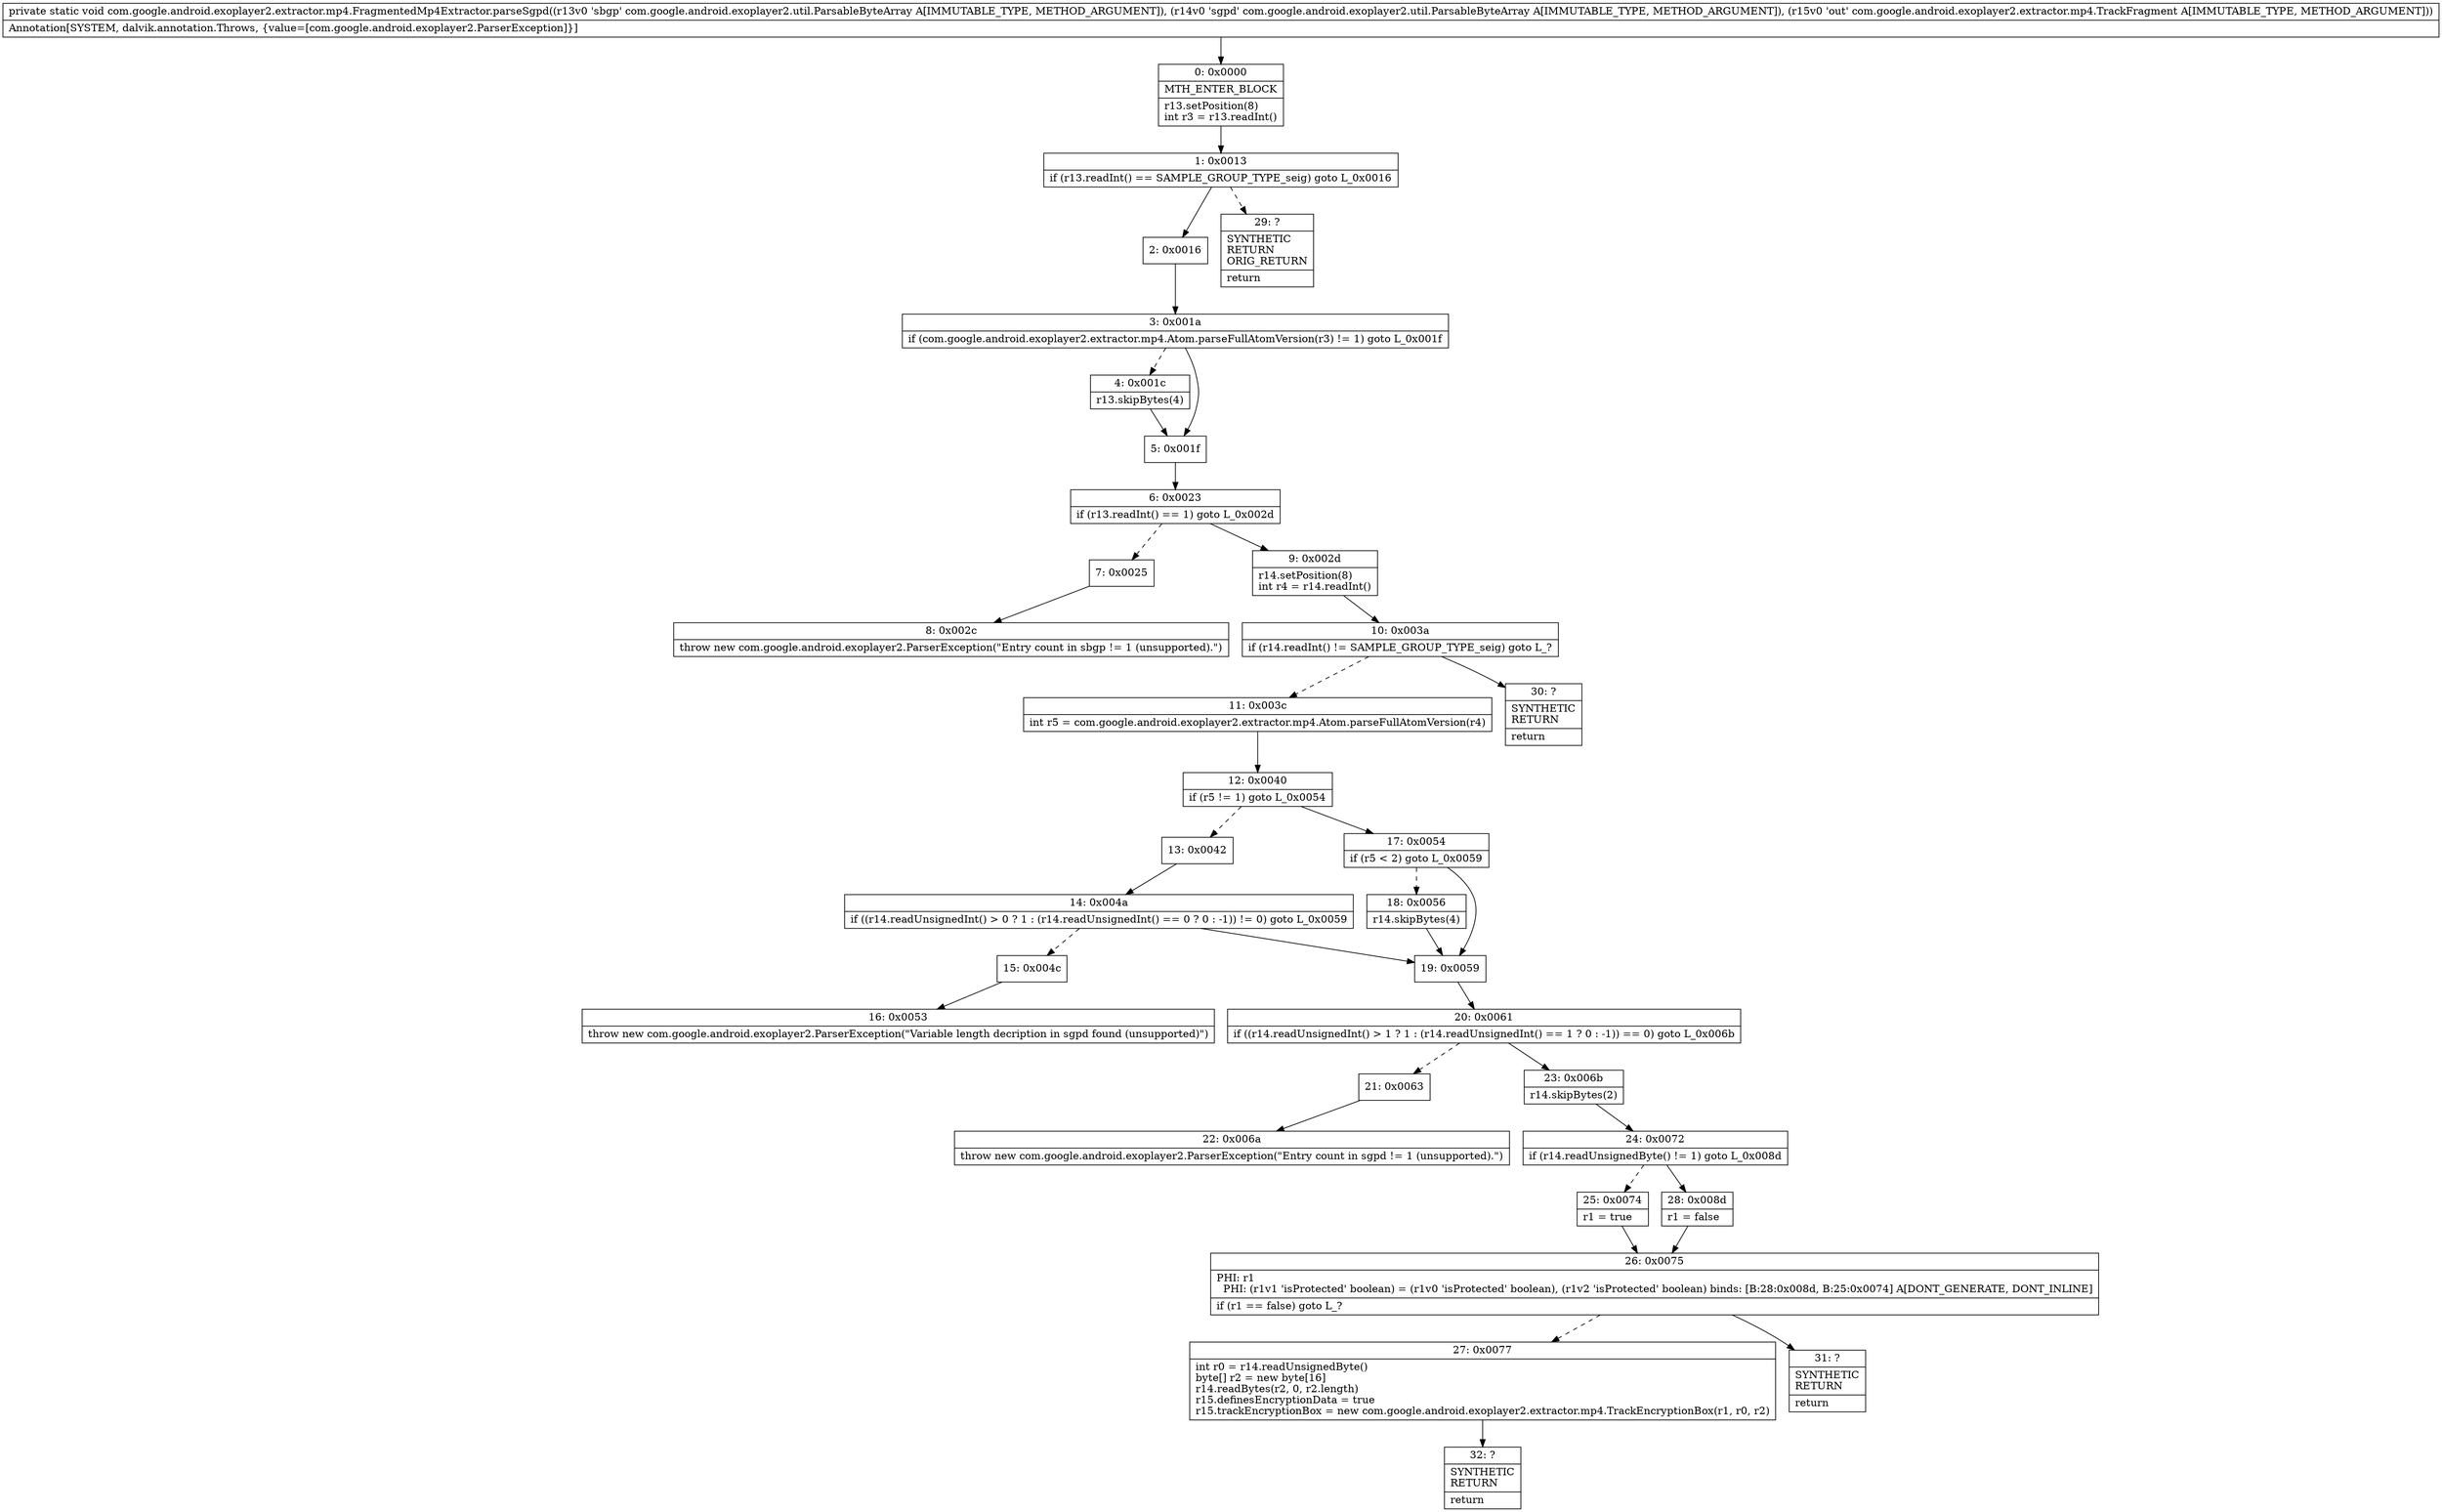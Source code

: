 digraph "CFG forcom.google.android.exoplayer2.extractor.mp4.FragmentedMp4Extractor.parseSgpd(Lcom\/google\/android\/exoplayer2\/util\/ParsableByteArray;Lcom\/google\/android\/exoplayer2\/util\/ParsableByteArray;Lcom\/google\/android\/exoplayer2\/extractor\/mp4\/TrackFragment;)V" {
Node_0 [shape=record,label="{0\:\ 0x0000|MTH_ENTER_BLOCK\l|r13.setPosition(8)\lint r3 = r13.readInt()\l}"];
Node_1 [shape=record,label="{1\:\ 0x0013|if (r13.readInt() == SAMPLE_GROUP_TYPE_seig) goto L_0x0016\l}"];
Node_2 [shape=record,label="{2\:\ 0x0016}"];
Node_3 [shape=record,label="{3\:\ 0x001a|if (com.google.android.exoplayer2.extractor.mp4.Atom.parseFullAtomVersion(r3) != 1) goto L_0x001f\l}"];
Node_4 [shape=record,label="{4\:\ 0x001c|r13.skipBytes(4)\l}"];
Node_5 [shape=record,label="{5\:\ 0x001f}"];
Node_6 [shape=record,label="{6\:\ 0x0023|if (r13.readInt() == 1) goto L_0x002d\l}"];
Node_7 [shape=record,label="{7\:\ 0x0025}"];
Node_8 [shape=record,label="{8\:\ 0x002c|throw new com.google.android.exoplayer2.ParserException(\"Entry count in sbgp != 1 (unsupported).\")\l}"];
Node_9 [shape=record,label="{9\:\ 0x002d|r14.setPosition(8)\lint r4 = r14.readInt()\l}"];
Node_10 [shape=record,label="{10\:\ 0x003a|if (r14.readInt() != SAMPLE_GROUP_TYPE_seig) goto L_?\l}"];
Node_11 [shape=record,label="{11\:\ 0x003c|int r5 = com.google.android.exoplayer2.extractor.mp4.Atom.parseFullAtomVersion(r4)\l}"];
Node_12 [shape=record,label="{12\:\ 0x0040|if (r5 != 1) goto L_0x0054\l}"];
Node_13 [shape=record,label="{13\:\ 0x0042}"];
Node_14 [shape=record,label="{14\:\ 0x004a|if ((r14.readUnsignedInt() \> 0 ? 1 : (r14.readUnsignedInt() == 0 ? 0 : \-1)) != 0) goto L_0x0059\l}"];
Node_15 [shape=record,label="{15\:\ 0x004c}"];
Node_16 [shape=record,label="{16\:\ 0x0053|throw new com.google.android.exoplayer2.ParserException(\"Variable length decription in sgpd found (unsupported)\")\l}"];
Node_17 [shape=record,label="{17\:\ 0x0054|if (r5 \< 2) goto L_0x0059\l}"];
Node_18 [shape=record,label="{18\:\ 0x0056|r14.skipBytes(4)\l}"];
Node_19 [shape=record,label="{19\:\ 0x0059}"];
Node_20 [shape=record,label="{20\:\ 0x0061|if ((r14.readUnsignedInt() \> 1 ? 1 : (r14.readUnsignedInt() == 1 ? 0 : \-1)) == 0) goto L_0x006b\l}"];
Node_21 [shape=record,label="{21\:\ 0x0063}"];
Node_22 [shape=record,label="{22\:\ 0x006a|throw new com.google.android.exoplayer2.ParserException(\"Entry count in sgpd != 1 (unsupported).\")\l}"];
Node_23 [shape=record,label="{23\:\ 0x006b|r14.skipBytes(2)\l}"];
Node_24 [shape=record,label="{24\:\ 0x0072|if (r14.readUnsignedByte() != 1) goto L_0x008d\l}"];
Node_25 [shape=record,label="{25\:\ 0x0074|r1 = true\l}"];
Node_26 [shape=record,label="{26\:\ 0x0075|PHI: r1 \l  PHI: (r1v1 'isProtected' boolean) = (r1v0 'isProtected' boolean), (r1v2 'isProtected' boolean) binds: [B:28:0x008d, B:25:0x0074] A[DONT_GENERATE, DONT_INLINE]\l|if (r1 == false) goto L_?\l}"];
Node_27 [shape=record,label="{27\:\ 0x0077|int r0 = r14.readUnsignedByte()\lbyte[] r2 = new byte[16]\lr14.readBytes(r2, 0, r2.length)\lr15.definesEncryptionData = true\lr15.trackEncryptionBox = new com.google.android.exoplayer2.extractor.mp4.TrackEncryptionBox(r1, r0, r2)\l}"];
Node_28 [shape=record,label="{28\:\ 0x008d|r1 = false\l}"];
Node_29 [shape=record,label="{29\:\ ?|SYNTHETIC\lRETURN\lORIG_RETURN\l|return\l}"];
Node_30 [shape=record,label="{30\:\ ?|SYNTHETIC\lRETURN\l|return\l}"];
Node_31 [shape=record,label="{31\:\ ?|SYNTHETIC\lRETURN\l|return\l}"];
Node_32 [shape=record,label="{32\:\ ?|SYNTHETIC\lRETURN\l|return\l}"];
MethodNode[shape=record,label="{private static void com.google.android.exoplayer2.extractor.mp4.FragmentedMp4Extractor.parseSgpd((r13v0 'sbgp' com.google.android.exoplayer2.util.ParsableByteArray A[IMMUTABLE_TYPE, METHOD_ARGUMENT]), (r14v0 'sgpd' com.google.android.exoplayer2.util.ParsableByteArray A[IMMUTABLE_TYPE, METHOD_ARGUMENT]), (r15v0 'out' com.google.android.exoplayer2.extractor.mp4.TrackFragment A[IMMUTABLE_TYPE, METHOD_ARGUMENT]))  | Annotation[SYSTEM, dalvik.annotation.Throws, \{value=[com.google.android.exoplayer2.ParserException]\}]\l}"];
MethodNode -> Node_0;
Node_0 -> Node_1;
Node_1 -> Node_2;
Node_1 -> Node_29[style=dashed];
Node_2 -> Node_3;
Node_3 -> Node_4[style=dashed];
Node_3 -> Node_5;
Node_4 -> Node_5;
Node_5 -> Node_6;
Node_6 -> Node_7[style=dashed];
Node_6 -> Node_9;
Node_7 -> Node_8;
Node_9 -> Node_10;
Node_10 -> Node_11[style=dashed];
Node_10 -> Node_30;
Node_11 -> Node_12;
Node_12 -> Node_13[style=dashed];
Node_12 -> Node_17;
Node_13 -> Node_14;
Node_14 -> Node_15[style=dashed];
Node_14 -> Node_19;
Node_15 -> Node_16;
Node_17 -> Node_18[style=dashed];
Node_17 -> Node_19;
Node_18 -> Node_19;
Node_19 -> Node_20;
Node_20 -> Node_21[style=dashed];
Node_20 -> Node_23;
Node_21 -> Node_22;
Node_23 -> Node_24;
Node_24 -> Node_25[style=dashed];
Node_24 -> Node_28;
Node_25 -> Node_26;
Node_26 -> Node_27[style=dashed];
Node_26 -> Node_31;
Node_27 -> Node_32;
Node_28 -> Node_26;
}

